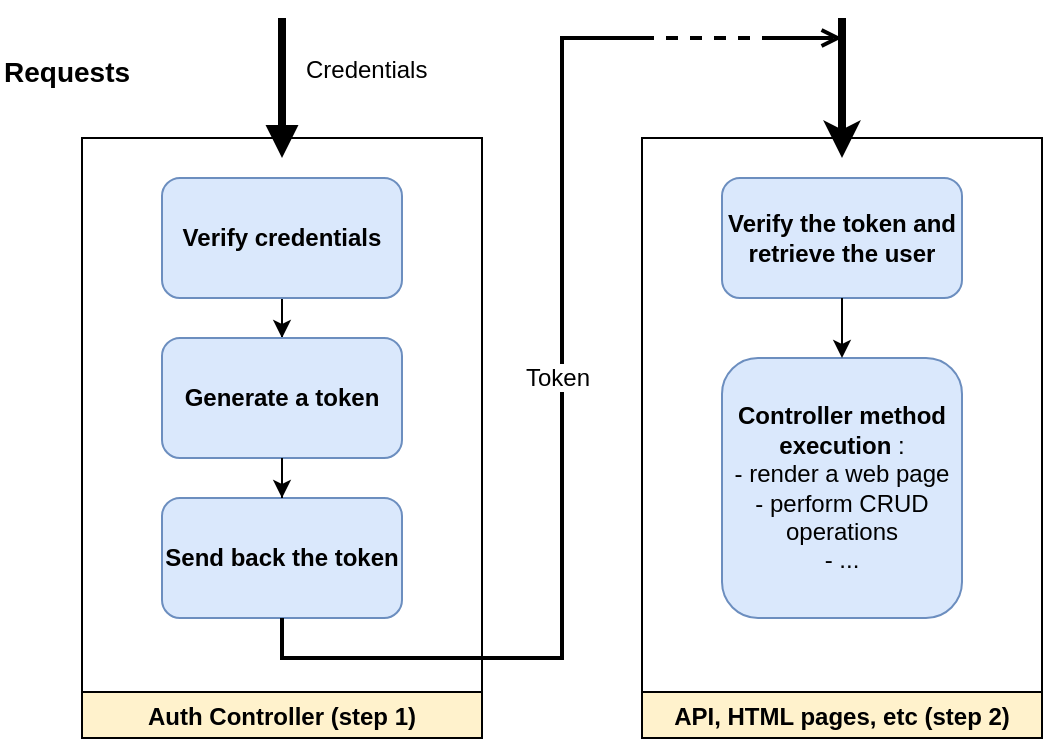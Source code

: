<mxfile version="10.8.9" type="device"><diagram id="gR3Woq2KRU_yMdLlrhrV" name="Page-1"><mxGraphModel dx="758" dy="516" grid="1" gridSize="10" guides="1" tooltips="1" connect="1" arrows="1" fold="1" page="0" pageScale="1" pageWidth="827" pageHeight="1169" background="none" math="0" shadow="0"><root><mxCell id="0"/><mxCell id="1" parent="0"/><mxCell id="zpgUhonXtCGmKI94ZNJb-3" value="" style="edgeStyle=orthogonalEdgeStyle;rounded=0;orthogonalLoop=1;jettySize=auto;html=1;" edge="1" parent="1" source="zpgUhonXtCGmKI94ZNJb-1" target="zpgUhonXtCGmKI94ZNJb-2"><mxGeometry relative="1" as="geometry"/></mxCell><mxCell id="zpgUhonXtCGmKI94ZNJb-1" value="Verify credentials" style="rounded=1;whiteSpace=wrap;html=1;fillColor=#dae8fc;strokeColor=#6c8ebf;fontStyle=1" vertex="1" parent="1"><mxGeometry x="120" y="110" width="120" height="60" as="geometry"/></mxCell><mxCell id="zpgUhonXtCGmKI94ZNJb-6" value="Auth Controller (step 1)" style="swimlane;fillColor=#fff2cc;strokeColor=#000000;horizontal=1;direction=west;" vertex="1" parent="1"><mxGeometry x="80" y="90" width="200" height="300" as="geometry"><mxRectangle x="70" y="60" width="80" height="23" as="alternateBounds"/></mxGeometry></mxCell><mxCell id="zpgUhonXtCGmKI94ZNJb-2" value="Generate a token" style="rounded=1;whiteSpace=wrap;html=1;fillColor=#dae8fc;strokeColor=#6c8ebf;fontStyle=1" vertex="1" parent="zpgUhonXtCGmKI94ZNJb-6"><mxGeometry x="40" y="100" width="120" height="60" as="geometry"/></mxCell><mxCell id="zpgUhonXtCGmKI94ZNJb-4" value="Send back the token" style="rounded=1;whiteSpace=wrap;html=1;fillColor=#dae8fc;strokeColor=#6c8ebf;fontStyle=1" vertex="1" parent="zpgUhonXtCGmKI94ZNJb-6"><mxGeometry x="40" y="180" width="120" height="60" as="geometry"/></mxCell><mxCell id="zpgUhonXtCGmKI94ZNJb-5" value="" style="edgeStyle=orthogonalEdgeStyle;rounded=0;orthogonalLoop=1;jettySize=auto;html=1;" edge="1" parent="zpgUhonXtCGmKI94ZNJb-6" source="zpgUhonXtCGmKI94ZNJb-2" target="zpgUhonXtCGmKI94ZNJb-4"><mxGeometry relative="1" as="geometry"/></mxCell><mxCell id="zpgUhonXtCGmKI94ZNJb-9" value="" style="endArrow=block;html=1;strokeWidth=4;endFill=1;" edge="1" parent="1"><mxGeometry width="50" height="50" relative="1" as="geometry"><mxPoint x="180" y="30" as="sourcePoint"/><mxPoint x="180" y="100" as="targetPoint"/></mxGeometry></mxCell><mxCell id="zpgUhonXtCGmKI94ZNJb-10" value="API, HTML pages, etc (step 2)" style="swimlane;fillColor=#fff2cc;strokeColor=#000000;horizontal=1;direction=west;" vertex="1" parent="1"><mxGeometry x="360" y="90" width="200" height="300" as="geometry"><mxRectangle x="70" y="60" width="80" height="23" as="alternateBounds"/></mxGeometry></mxCell><mxCell id="zpgUhonXtCGmKI94ZNJb-11" value="Verify the token and retrieve the user" style="rounded=1;whiteSpace=wrap;html=1;fillColor=#dae8fc;strokeColor=#6c8ebf;fontStyle=1" vertex="1" parent="zpgUhonXtCGmKI94ZNJb-10"><mxGeometry x="40" y="20" width="120" height="60" as="geometry"/></mxCell><mxCell id="zpgUhonXtCGmKI94ZNJb-12" value="&lt;b&gt;Controller method execution&lt;/b&gt; :&lt;br&gt;- render a web page&lt;br&gt;- perform CRUD operations&lt;br&gt;- ...&lt;br&gt;" style="rounded=1;whiteSpace=wrap;html=1;fillColor=#dae8fc;strokeColor=#6c8ebf;" vertex="1" parent="zpgUhonXtCGmKI94ZNJb-10"><mxGeometry x="40" y="110" width="120" height="130" as="geometry"/></mxCell><mxCell id="zpgUhonXtCGmKI94ZNJb-13" value="" style="edgeStyle=orthogonalEdgeStyle;rounded=0;orthogonalLoop=1;jettySize=auto;html=1;" edge="1" parent="zpgUhonXtCGmKI94ZNJb-10" source="zpgUhonXtCGmKI94ZNJb-11" target="zpgUhonXtCGmKI94ZNJb-12"><mxGeometry relative="1" as="geometry"/></mxCell><mxCell id="zpgUhonXtCGmKI94ZNJb-14" value="" style="endArrow=classic;html=1;strokeWidth=4;" edge="1" parent="1"><mxGeometry width="50" height="50" relative="1" as="geometry"><mxPoint x="460" y="30" as="sourcePoint"/><mxPoint x="460" y="100" as="targetPoint"/></mxGeometry></mxCell><mxCell id="zpgUhonXtCGmKI94ZNJb-15" value="Credentials" style="text;html=1;resizable=0;points=[];autosize=1;align=left;verticalAlign=top;spacingTop=-4;" vertex="1" parent="1"><mxGeometry x="190" y="46" width="80" height="20" as="geometry"/></mxCell><mxCell id="zpgUhonXtCGmKI94ZNJb-16" value="Requests&lt;br style=&quot;font-size: 14px;&quot;&gt;" style="text;html=1;resizable=0;points=[];autosize=1;align=left;verticalAlign=top;spacingTop=-4;fontStyle=1;fontSize=14;" vertex="1" parent="1"><mxGeometry x="39" y="46" width="70" height="20" as="geometry"/></mxCell><mxCell id="zpgUhonXtCGmKI94ZNJb-17" style="edgeStyle=orthogonalEdgeStyle;rounded=0;orthogonalLoop=1;jettySize=auto;html=1;exitX=0.5;exitY=1;exitDx=0;exitDy=0;endArrow=none;endFill=0;strokeWidth=2;fontSize=14;" edge="1" parent="1" source="zpgUhonXtCGmKI94ZNJb-4"><mxGeometry relative="1" as="geometry"><mxPoint x="360" y="40" as="targetPoint"/><Array as="points"><mxPoint x="180" y="350"/><mxPoint x="320" y="350"/><mxPoint x="320" y="40"/><mxPoint x="360" y="40"/></Array></mxGeometry></mxCell><mxCell id="zpgUhonXtCGmKI94ZNJb-18" value="" style="endArrow=none;html=1;dashed=1;strokeWidth=2;fontSize=14;" edge="1" parent="1"><mxGeometry width="50" height="50" relative="1" as="geometry"><mxPoint x="360" y="40" as="sourcePoint"/><mxPoint x="420" y="40" as="targetPoint"/></mxGeometry></mxCell><mxCell id="zpgUhonXtCGmKI94ZNJb-23" value="" style="endArrow=open;html=1;strokeWidth=2;fontSize=14;endFill=0;" edge="1" parent="1"><mxGeometry width="50" height="50" relative="1" as="geometry"><mxPoint x="420" y="40" as="sourcePoint"/><mxPoint x="460" y="40" as="targetPoint"/></mxGeometry></mxCell><mxCell id="zpgUhonXtCGmKI94ZNJb-24" value="Token" style="text;html=1;resizable=0;points=[];autosize=1;align=left;verticalAlign=top;spacingTop=-4;fontSize=12;labelBackgroundColor=#ffffff;" vertex="1" parent="1"><mxGeometry x="300" y="200" width="50" height="20" as="geometry"/></mxCell></root></mxGraphModel></diagram></mxfile>